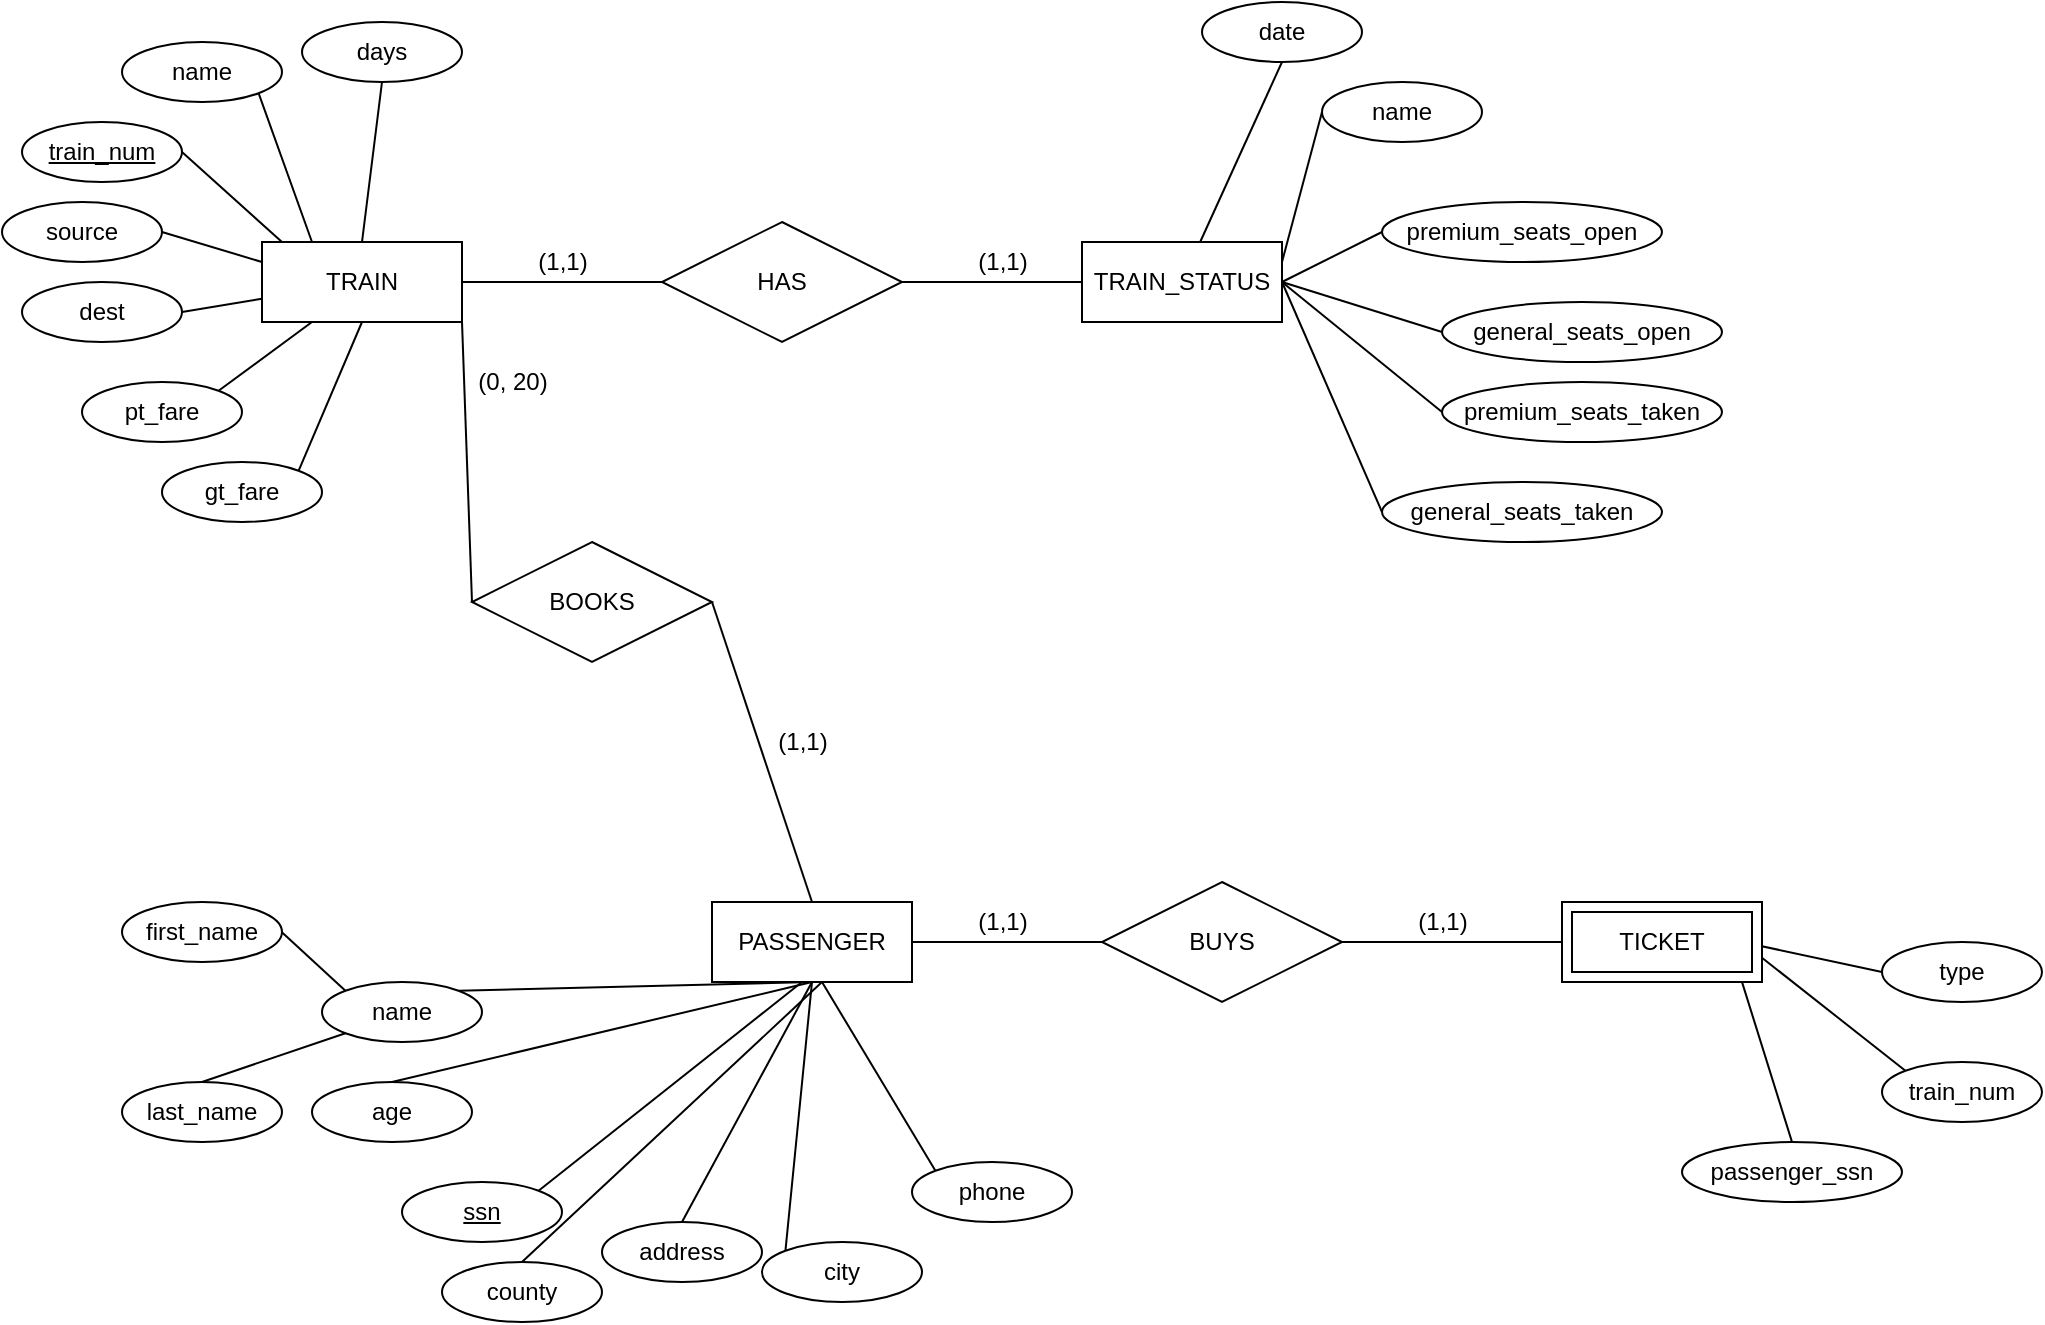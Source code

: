 <mxfile version="16.6.2" type="device"><diagram id="HEIpByKjnbVO1iMPLVOp" name="Page-1"><mxGraphModel dx="752" dy="681" grid="1" gridSize="10" guides="1" tooltips="1" connect="1" arrows="1" fold="1" page="1" pageScale="1" pageWidth="850" pageHeight="1100" math="0" shadow="0"><root><mxCell id="0"/><mxCell id="1" parent="0"/><mxCell id="Ofa9GrseIE1iupav6sGd-56" style="edgeStyle=none;rounded=0;orthogonalLoop=1;jettySize=auto;html=1;exitX=1;exitY=1;exitDx=0;exitDy=0;entryX=0;entryY=0.5;entryDx=0;entryDy=0;endArrow=none;endFill=0;" parent="1" source="Ofa9GrseIE1iupav6sGd-1" target="Ofa9GrseIE1iupav6sGd-55" edge="1"><mxGeometry relative="1" as="geometry"/></mxCell><mxCell id="Ofa9GrseIE1iupav6sGd-59" style="edgeStyle=none;rounded=0;orthogonalLoop=1;jettySize=auto;html=1;exitX=1;exitY=0.5;exitDx=0;exitDy=0;entryX=0;entryY=0.5;entryDx=0;entryDy=0;endArrow=none;endFill=0;" parent="1" source="Ofa9GrseIE1iupav6sGd-1" target="Ofa9GrseIE1iupav6sGd-58" edge="1"><mxGeometry relative="1" as="geometry"/></mxCell><mxCell id="Ofa9GrseIE1iupav6sGd-1" value="TRAIN" style="whiteSpace=wrap;html=1;align=center;" parent="1" vertex="1"><mxGeometry x="150" y="200" width="100" height="40" as="geometry"/></mxCell><mxCell id="Ofa9GrseIE1iupav6sGd-2" value="TRAIN_STATUS" style="whiteSpace=wrap;html=1;align=center;" parent="1" vertex="1"><mxGeometry x="560" y="200" width="100" height="40" as="geometry"/></mxCell><mxCell id="Ofa9GrseIE1iupav6sGd-62" style="edgeStyle=none;rounded=0;orthogonalLoop=1;jettySize=auto;html=1;exitX=1;exitY=0.5;exitDx=0;exitDy=0;entryX=0;entryY=0.5;entryDx=0;entryDy=0;endArrow=none;endFill=0;" parent="1" source="Ofa9GrseIE1iupav6sGd-3" target="Ofa9GrseIE1iupav6sGd-61" edge="1"><mxGeometry relative="1" as="geometry"/></mxCell><mxCell id="Ofa9GrseIE1iupav6sGd-3" value="PASSENGER" style="whiteSpace=wrap;html=1;align=center;" parent="1" vertex="1"><mxGeometry x="375" y="530" width="100" height="40" as="geometry"/></mxCell><mxCell id="Ofa9GrseIE1iupav6sGd-15" style="rounded=0;orthogonalLoop=1;jettySize=auto;html=1;exitX=1;exitY=0;exitDx=0;exitDy=0;entryX=0.5;entryY=1;entryDx=0;entryDy=0;endArrow=none;endFill=0;" parent="1" source="Ofa9GrseIE1iupav6sGd-4" target="Ofa9GrseIE1iupav6sGd-1" edge="1"><mxGeometry relative="1" as="geometry"/></mxCell><mxCell id="Ofa9GrseIE1iupav6sGd-4" value="&lt;div&gt;gt_fare&lt;/div&gt;" style="ellipse;whiteSpace=wrap;html=1;align=center;" parent="1" vertex="1"><mxGeometry x="100" y="310" width="80" height="30" as="geometry"/></mxCell><mxCell id="Ofa9GrseIE1iupav6sGd-17" style="edgeStyle=none;rounded=0;orthogonalLoop=1;jettySize=auto;html=1;exitX=1;exitY=0.5;exitDx=0;exitDy=0;endArrow=none;endFill=0;" parent="1" source="Ofa9GrseIE1iupav6sGd-5" target="Ofa9GrseIE1iupav6sGd-1" edge="1"><mxGeometry relative="1" as="geometry"/></mxCell><mxCell id="Ofa9GrseIE1iupav6sGd-5" value="dest" style="ellipse;whiteSpace=wrap;html=1;align=center;" parent="1" vertex="1"><mxGeometry x="30" y="220" width="80" height="30" as="geometry"/></mxCell><mxCell id="Ofa9GrseIE1iupav6sGd-16" style="edgeStyle=none;rounded=0;orthogonalLoop=1;jettySize=auto;html=1;exitX=1;exitY=0;exitDx=0;exitDy=0;entryX=0.25;entryY=1;entryDx=0;entryDy=0;endArrow=none;endFill=0;" parent="1" source="Ofa9GrseIE1iupav6sGd-6" target="Ofa9GrseIE1iupav6sGd-1" edge="1"><mxGeometry relative="1" as="geometry"/></mxCell><mxCell id="Ofa9GrseIE1iupav6sGd-6" value="pt_fare" style="ellipse;whiteSpace=wrap;html=1;align=center;" parent="1" vertex="1"><mxGeometry x="60" y="270" width="80" height="30" as="geometry"/></mxCell><mxCell id="Ofa9GrseIE1iupav6sGd-18" style="edgeStyle=none;rounded=0;orthogonalLoop=1;jettySize=auto;html=1;exitX=1;exitY=0.5;exitDx=0;exitDy=0;entryX=0;entryY=0.25;entryDx=0;entryDy=0;endArrow=none;endFill=0;" parent="1" source="Ofa9GrseIE1iupav6sGd-7" target="Ofa9GrseIE1iupav6sGd-1" edge="1"><mxGeometry relative="1" as="geometry"/></mxCell><mxCell id="Ofa9GrseIE1iupav6sGd-7" value="source" style="ellipse;whiteSpace=wrap;html=1;align=center;" parent="1" vertex="1"><mxGeometry x="20" y="180" width="80" height="30" as="geometry"/></mxCell><mxCell id="Ofa9GrseIE1iupav6sGd-20" style="edgeStyle=none;rounded=0;orthogonalLoop=1;jettySize=auto;html=1;exitX=1;exitY=1;exitDx=0;exitDy=0;entryX=0.25;entryY=0;entryDx=0;entryDy=0;endArrow=none;endFill=0;" parent="1" source="Ofa9GrseIE1iupav6sGd-8" target="Ofa9GrseIE1iupav6sGd-1" edge="1"><mxGeometry relative="1" as="geometry"/></mxCell><mxCell id="Ofa9GrseIE1iupav6sGd-8" value="name" style="ellipse;whiteSpace=wrap;html=1;align=center;" parent="1" vertex="1"><mxGeometry x="80" y="100" width="80" height="30" as="geometry"/></mxCell><mxCell id="Ofa9GrseIE1iupav6sGd-21" style="edgeStyle=none;rounded=0;orthogonalLoop=1;jettySize=auto;html=1;exitX=0.5;exitY=1;exitDx=0;exitDy=0;entryX=0.5;entryY=0;entryDx=0;entryDy=0;endArrow=none;endFill=0;" parent="1" source="Ofa9GrseIE1iupav6sGd-10" target="Ofa9GrseIE1iupav6sGd-1" edge="1"><mxGeometry relative="1" as="geometry"/></mxCell><mxCell id="Ofa9GrseIE1iupav6sGd-10" value="days" style="ellipse;whiteSpace=wrap;html=1;align=center;" parent="1" vertex="1"><mxGeometry x="170" y="90" width="80" height="30" as="geometry"/></mxCell><mxCell id="Ofa9GrseIE1iupav6sGd-19" style="edgeStyle=none;rounded=0;orthogonalLoop=1;jettySize=auto;html=1;exitX=1;exitY=0.5;exitDx=0;exitDy=0;entryX=0.1;entryY=0;entryDx=0;entryDy=0;entryPerimeter=0;endArrow=none;endFill=0;" parent="1" source="Ofa9GrseIE1iupav6sGd-12" target="Ofa9GrseIE1iupav6sGd-1" edge="1"><mxGeometry relative="1" as="geometry"/></mxCell><mxCell id="Ofa9GrseIE1iupav6sGd-12" value="train_num" style="ellipse;whiteSpace=wrap;html=1;align=center;fontStyle=4;" parent="1" vertex="1"><mxGeometry x="30" y="140" width="80" height="30" as="geometry"/></mxCell><mxCell id="Ofa9GrseIE1iupav6sGd-24" style="edgeStyle=none;rounded=0;orthogonalLoop=1;jettySize=auto;html=1;exitX=1;exitY=0;exitDx=0;exitDy=0;entryX=0.5;entryY=1;entryDx=0;entryDy=0;endArrow=none;endFill=0;" parent="1" source="Ofa9GrseIE1iupav6sGd-22" target="Ofa9GrseIE1iupav6sGd-3" edge="1"><mxGeometry relative="1" as="geometry"/></mxCell><mxCell id="Ofa9GrseIE1iupav6sGd-22" value="name" style="ellipse;whiteSpace=wrap;html=1;align=center;" parent="1" vertex="1"><mxGeometry x="180" y="570" width="80" height="30" as="geometry"/></mxCell><mxCell id="Ofa9GrseIE1iupav6sGd-26" style="edgeStyle=none;rounded=0;orthogonalLoop=1;jettySize=auto;html=1;exitX=1;exitY=0;exitDx=0;exitDy=0;entryX=0;entryY=0;entryDx=0;entryDy=0;endArrow=none;endFill=0;" parent="1" source="Ofa9GrseIE1iupav6sGd-25" target="Ofa9GrseIE1iupav6sGd-22" edge="1"><mxGeometry relative="1" as="geometry"/></mxCell><mxCell id="Ofa9GrseIE1iupav6sGd-25" value="first_name" style="ellipse;whiteSpace=wrap;html=1;align=center;" parent="1" vertex="1"><mxGeometry x="80" y="530" width="80" height="30" as="geometry"/></mxCell><mxCell id="Ofa9GrseIE1iupav6sGd-28" style="edgeStyle=none;rounded=0;orthogonalLoop=1;jettySize=auto;html=1;exitX=0.5;exitY=0;exitDx=0;exitDy=0;entryX=0;entryY=1;entryDx=0;entryDy=0;endArrow=none;endFill=0;" parent="1" source="Ofa9GrseIE1iupav6sGd-27" target="Ofa9GrseIE1iupav6sGd-22" edge="1"><mxGeometry relative="1" as="geometry"/></mxCell><mxCell id="Ofa9GrseIE1iupav6sGd-27" value="last_name" style="ellipse;whiteSpace=wrap;html=1;align=center;" parent="1" vertex="1"><mxGeometry x="80" y="620" width="80" height="30" as="geometry"/></mxCell><mxCell id="Ofa9GrseIE1iupav6sGd-30" style="edgeStyle=none;rounded=0;orthogonalLoop=1;jettySize=auto;html=1;exitX=0.5;exitY=0;exitDx=0;exitDy=0;entryX=0.5;entryY=1;entryDx=0;entryDy=0;endArrow=none;endFill=0;" parent="1" source="Ofa9GrseIE1iupav6sGd-29" target="Ofa9GrseIE1iupav6sGd-3" edge="1"><mxGeometry relative="1" as="geometry"/></mxCell><mxCell id="Ofa9GrseIE1iupav6sGd-29" value="age" style="ellipse;whiteSpace=wrap;html=1;align=center;" parent="1" vertex="1"><mxGeometry x="175" y="620" width="80" height="30" as="geometry"/></mxCell><mxCell id="Ofa9GrseIE1iupav6sGd-32" style="edgeStyle=none;rounded=0;orthogonalLoop=1;jettySize=auto;html=1;exitX=0.5;exitY=0;exitDx=0;exitDy=0;entryX=0.5;entryY=1;entryDx=0;entryDy=0;endArrow=none;endFill=0;" parent="1" source="Ofa9GrseIE1iupav6sGd-31" target="Ofa9GrseIE1iupav6sGd-3" edge="1"><mxGeometry relative="1" as="geometry"/></mxCell><mxCell id="Ofa9GrseIE1iupav6sGd-31" value="address" style="ellipse;whiteSpace=wrap;html=1;align=center;" parent="1" vertex="1"><mxGeometry x="320" y="690" width="80" height="30" as="geometry"/></mxCell><mxCell id="Ofa9GrseIE1iupav6sGd-34" style="edgeStyle=none;rounded=0;orthogonalLoop=1;jettySize=auto;html=1;exitX=0;exitY=0;exitDx=0;exitDy=0;entryX=0.5;entryY=1;entryDx=0;entryDy=0;endArrow=none;endFill=0;" parent="1" source="Ofa9GrseIE1iupav6sGd-33" target="Ofa9GrseIE1iupav6sGd-3" edge="1"><mxGeometry relative="1" as="geometry"/></mxCell><mxCell id="Ofa9GrseIE1iupav6sGd-33" value="city" style="ellipse;whiteSpace=wrap;html=1;align=center;" parent="1" vertex="1"><mxGeometry x="400" y="700" width="80" height="30" as="geometry"/></mxCell><mxCell id="Ofa9GrseIE1iupav6sGd-46" style="edgeStyle=none;rounded=0;orthogonalLoop=1;jettySize=auto;html=1;exitX=0.5;exitY=1;exitDx=0;exitDy=0;endArrow=none;endFill=0;" parent="1" source="Ofa9GrseIE1iupav6sGd-35" target="Ofa9GrseIE1iupav6sGd-2" edge="1"><mxGeometry relative="1" as="geometry"/></mxCell><mxCell id="Ofa9GrseIE1iupav6sGd-35" value="date" style="ellipse;whiteSpace=wrap;html=1;align=center;" parent="1" vertex="1"><mxGeometry x="620" y="80" width="80" height="30" as="geometry"/></mxCell><mxCell id="Ofa9GrseIE1iupav6sGd-45" style="edgeStyle=none;rounded=0;orthogonalLoop=1;jettySize=auto;html=1;exitX=0;exitY=0.5;exitDx=0;exitDy=0;endArrow=none;endFill=0;" parent="1" source="Ofa9GrseIE1iupav6sGd-36" edge="1"><mxGeometry relative="1" as="geometry"><mxPoint x="660" y="210" as="targetPoint"/></mxGeometry></mxCell><mxCell id="Ofa9GrseIE1iupav6sGd-36" value="name" style="ellipse;whiteSpace=wrap;html=1;align=center;" parent="1" vertex="1"><mxGeometry x="680" y="120" width="80" height="30" as="geometry"/></mxCell><mxCell id="Ofa9GrseIE1iupav6sGd-42" style="edgeStyle=none;rounded=0;orthogonalLoop=1;jettySize=auto;html=1;exitX=0;exitY=0.5;exitDx=0;exitDy=0;endArrow=none;endFill=0;" parent="1" source="Ofa9GrseIE1iupav6sGd-37" edge="1"><mxGeometry relative="1" as="geometry"><mxPoint x="660" y="220" as="targetPoint"/></mxGeometry></mxCell><mxCell id="Ofa9GrseIE1iupav6sGd-37" value="premium_seats_open" style="ellipse;whiteSpace=wrap;html=1;align=center;" parent="1" vertex="1"><mxGeometry x="710" y="180" width="140" height="30" as="geometry"/></mxCell><mxCell id="Ofa9GrseIE1iupav6sGd-41" style="edgeStyle=none;rounded=0;orthogonalLoop=1;jettySize=auto;html=1;exitX=0;exitY=0.5;exitDx=0;exitDy=0;entryX=1;entryY=0.5;entryDx=0;entryDy=0;endArrow=none;endFill=0;" parent="1" source="Ofa9GrseIE1iupav6sGd-38" target="Ofa9GrseIE1iupav6sGd-2" edge="1"><mxGeometry relative="1" as="geometry"/></mxCell><mxCell id="Ofa9GrseIE1iupav6sGd-38" value="general_seats_open" style="ellipse;whiteSpace=wrap;html=1;align=center;" parent="1" vertex="1"><mxGeometry x="740" y="230" width="140" height="30" as="geometry"/></mxCell><mxCell id="Ofa9GrseIE1iupav6sGd-44" style="edgeStyle=none;rounded=0;orthogonalLoop=1;jettySize=auto;html=1;exitX=0;exitY=0.5;exitDx=0;exitDy=0;endArrow=none;endFill=0;" parent="1" source="Ofa9GrseIE1iupav6sGd-39" edge="1"><mxGeometry relative="1" as="geometry"><mxPoint x="660" y="220" as="targetPoint"/></mxGeometry></mxCell><mxCell id="Ofa9GrseIE1iupav6sGd-39" value="general_seats_taken" style="ellipse;whiteSpace=wrap;html=1;align=center;" parent="1" vertex="1"><mxGeometry x="710" y="320" width="140" height="30" as="geometry"/></mxCell><mxCell id="Ofa9GrseIE1iupav6sGd-43" style="edgeStyle=none;rounded=0;orthogonalLoop=1;jettySize=auto;html=1;exitX=0;exitY=0.5;exitDx=0;exitDy=0;endArrow=none;endFill=0;" parent="1" source="Ofa9GrseIE1iupav6sGd-40" edge="1"><mxGeometry relative="1" as="geometry"><mxPoint x="660" y="220" as="targetPoint"/></mxGeometry></mxCell><mxCell id="Ofa9GrseIE1iupav6sGd-40" value="premium_seats_taken" style="ellipse;whiteSpace=wrap;html=1;align=center;" parent="1" vertex="1"><mxGeometry x="740" y="270" width="140" height="30" as="geometry"/></mxCell><mxCell id="Ofa9GrseIE1iupav6sGd-52" style="edgeStyle=none;rounded=0;orthogonalLoop=1;jettySize=auto;html=1;exitX=0.5;exitY=0;exitDx=0;exitDy=0;entryX=1;entryY=1;entryDx=0;entryDy=0;endArrow=none;endFill=0;" parent="1" source="Ofa9GrseIE1iupav6sGd-48" edge="1"><mxGeometry relative="1" as="geometry"><mxPoint x="890" y="570" as="targetPoint"/></mxGeometry></mxCell><mxCell id="Ofa9GrseIE1iupav6sGd-48" value="passenger_ssn" style="ellipse;whiteSpace=wrap;html=1;align=center;" parent="1" vertex="1"><mxGeometry x="860" y="650" width="110" height="30" as="geometry"/></mxCell><mxCell id="Ofa9GrseIE1iupav6sGd-53" style="edgeStyle=none;rounded=0;orthogonalLoop=1;jettySize=auto;html=1;exitX=0;exitY=0;exitDx=0;exitDy=0;entryX=1;entryY=0.5;entryDx=0;entryDy=0;endArrow=none;endFill=0;" parent="1" source="Ofa9GrseIE1iupav6sGd-50" edge="1"><mxGeometry relative="1" as="geometry"><mxPoint x="890" y="550" as="targetPoint"/></mxGeometry></mxCell><mxCell id="Ofa9GrseIE1iupav6sGd-50" value="train_num" style="ellipse;whiteSpace=wrap;html=1;align=center;" parent="1" vertex="1"><mxGeometry x="960" y="610" width="80" height="30" as="geometry"/></mxCell><mxCell id="Ofa9GrseIE1iupav6sGd-54" style="edgeStyle=none;rounded=0;orthogonalLoop=1;jettySize=auto;html=1;exitX=0;exitY=0.5;exitDx=0;exitDy=0;endArrow=none;endFill=0;" parent="1" source="Ofa9GrseIE1iupav6sGd-51" edge="1"><mxGeometry relative="1" as="geometry"><mxPoint x="890" y="550" as="targetPoint"/></mxGeometry></mxCell><mxCell id="Ofa9GrseIE1iupav6sGd-51" value="type" style="ellipse;whiteSpace=wrap;html=1;align=center;" parent="1" vertex="1"><mxGeometry x="960" y="550" width="80" height="30" as="geometry"/></mxCell><mxCell id="Ofa9GrseIE1iupav6sGd-57" style="edgeStyle=none;rounded=0;orthogonalLoop=1;jettySize=auto;html=1;exitX=1;exitY=0.5;exitDx=0;exitDy=0;entryX=0.5;entryY=0;entryDx=0;entryDy=0;endArrow=none;endFill=0;" parent="1" source="Ofa9GrseIE1iupav6sGd-55" target="Ofa9GrseIE1iupav6sGd-3" edge="1"><mxGeometry relative="1" as="geometry"/></mxCell><mxCell id="Ofa9GrseIE1iupav6sGd-55" value="BOOKS" style="shape=rhombus;perimeter=rhombusPerimeter;whiteSpace=wrap;html=1;align=center;" parent="1" vertex="1"><mxGeometry x="255" y="350" width="120" height="60" as="geometry"/></mxCell><mxCell id="Ofa9GrseIE1iupav6sGd-60" style="edgeStyle=none;rounded=0;orthogonalLoop=1;jettySize=auto;html=1;exitX=1;exitY=0.5;exitDx=0;exitDy=0;entryX=0;entryY=0.5;entryDx=0;entryDy=0;endArrow=none;endFill=0;" parent="1" source="Ofa9GrseIE1iupav6sGd-58" target="Ofa9GrseIE1iupav6sGd-2" edge="1"><mxGeometry relative="1" as="geometry"/></mxCell><mxCell id="Ofa9GrseIE1iupav6sGd-58" value="HAS" style="shape=rhombus;perimeter=rhombusPerimeter;whiteSpace=wrap;html=1;align=center;" parent="1" vertex="1"><mxGeometry x="350" y="190" width="120" height="60" as="geometry"/></mxCell><mxCell id="Ofa9GrseIE1iupav6sGd-63" style="edgeStyle=none;rounded=0;orthogonalLoop=1;jettySize=auto;html=1;exitX=1;exitY=0.5;exitDx=0;exitDy=0;entryX=0;entryY=0.5;entryDx=0;entryDy=0;endArrow=none;endFill=0;" parent="1" source="Ofa9GrseIE1iupav6sGd-61" target="Ofa9GrseIE1iupav6sGd-78" edge="1"><mxGeometry relative="1" as="geometry"><mxPoint x="790" y="550" as="targetPoint"/></mxGeometry></mxCell><mxCell id="Ofa9GrseIE1iupav6sGd-61" value="BUYS" style="shape=rhombus;perimeter=rhombusPerimeter;whiteSpace=wrap;html=1;align=center;" parent="1" vertex="1"><mxGeometry x="570" y="520" width="120" height="60" as="geometry"/></mxCell><mxCell id="Ofa9GrseIE1iupav6sGd-64" value="(0, 20)" style="text;html=1;align=center;verticalAlign=middle;resizable=0;points=[];autosize=1;strokeColor=none;fillColor=none;" parent="1" vertex="1"><mxGeometry x="250" y="260" width="50" height="20" as="geometry"/></mxCell><mxCell id="Ofa9GrseIE1iupav6sGd-65" value="(1,1)" style="text;html=1;align=center;verticalAlign=middle;resizable=0;points=[];autosize=1;strokeColor=none;fillColor=none;" parent="1" vertex="1"><mxGeometry x="400" y="440" width="40" height="20" as="geometry"/></mxCell><mxCell id="Ofa9GrseIE1iupav6sGd-66" value="(1,1)" style="text;html=1;align=center;verticalAlign=middle;resizable=0;points=[];autosize=1;strokeColor=none;fillColor=none;" parent="1" vertex="1"><mxGeometry x="280" y="200" width="40" height="20" as="geometry"/></mxCell><mxCell id="Ofa9GrseIE1iupav6sGd-67" value="(1,1)" style="text;html=1;align=center;verticalAlign=middle;resizable=0;points=[];autosize=1;strokeColor=none;fillColor=none;" parent="1" vertex="1"><mxGeometry x="500" y="200" width="40" height="20" as="geometry"/></mxCell><mxCell id="Ofa9GrseIE1iupav6sGd-68" value="(1,1)" style="text;html=1;align=center;verticalAlign=middle;resizable=0;points=[];autosize=1;strokeColor=none;fillColor=none;" parent="1" vertex="1"><mxGeometry x="500" y="530" width="40" height="20" as="geometry"/></mxCell><mxCell id="Ofa9GrseIE1iupav6sGd-69" value="(1,1)" style="text;html=1;align=center;verticalAlign=middle;resizable=0;points=[];autosize=1;strokeColor=none;fillColor=none;" parent="1" vertex="1"><mxGeometry x="720" y="530" width="40" height="20" as="geometry"/></mxCell><mxCell id="Ofa9GrseIE1iupav6sGd-72" style="edgeStyle=none;rounded=0;orthogonalLoop=1;jettySize=auto;html=1;exitX=0.5;exitY=0;exitDx=0;exitDy=0;endArrow=none;endFill=0;" parent="1" source="Ofa9GrseIE1iupav6sGd-70" edge="1"><mxGeometry relative="1" as="geometry"><mxPoint x="430" y="570" as="targetPoint"/></mxGeometry></mxCell><mxCell id="Ofa9GrseIE1iupav6sGd-70" value="county" style="ellipse;whiteSpace=wrap;html=1;align=center;" parent="1" vertex="1"><mxGeometry x="240" y="710" width="80" height="30" as="geometry"/></mxCell><mxCell id="Ofa9GrseIE1iupav6sGd-76" style="edgeStyle=none;rounded=0;orthogonalLoop=1;jettySize=auto;html=1;exitX=1;exitY=0;exitDx=0;exitDy=0;endArrow=none;endFill=0;" parent="1" source="Ofa9GrseIE1iupav6sGd-75" edge="1"><mxGeometry relative="1" as="geometry"><mxPoint x="420" y="570" as="targetPoint"/></mxGeometry></mxCell><mxCell id="Ofa9GrseIE1iupav6sGd-75" value="ssn" style="ellipse;whiteSpace=wrap;html=1;align=center;fontStyle=4;" parent="1" vertex="1"><mxGeometry x="220" y="670" width="80" height="30" as="geometry"/></mxCell><mxCell id="Ofa9GrseIE1iupav6sGd-78" value="TICKET" style="shape=ext;margin=3;double=1;whiteSpace=wrap;html=1;align=center;" parent="1" vertex="1"><mxGeometry x="800" y="530" width="100" height="40" as="geometry"/></mxCell><mxCell id="Ofa9GrseIE1iupav6sGd-80" style="edgeStyle=none;rounded=0;orthogonalLoop=1;jettySize=auto;html=1;exitX=0;exitY=0;exitDx=0;exitDy=0;endArrow=none;endFill=0;" parent="1" source="Ofa9GrseIE1iupav6sGd-79" edge="1"><mxGeometry relative="1" as="geometry"><mxPoint x="430" y="570" as="targetPoint"/></mxGeometry></mxCell><mxCell id="Ofa9GrseIE1iupav6sGd-79" value="phone" style="ellipse;whiteSpace=wrap;html=1;align=center;" parent="1" vertex="1"><mxGeometry x="475" y="660" width="80" height="30" as="geometry"/></mxCell></root></mxGraphModel></diagram></mxfile>